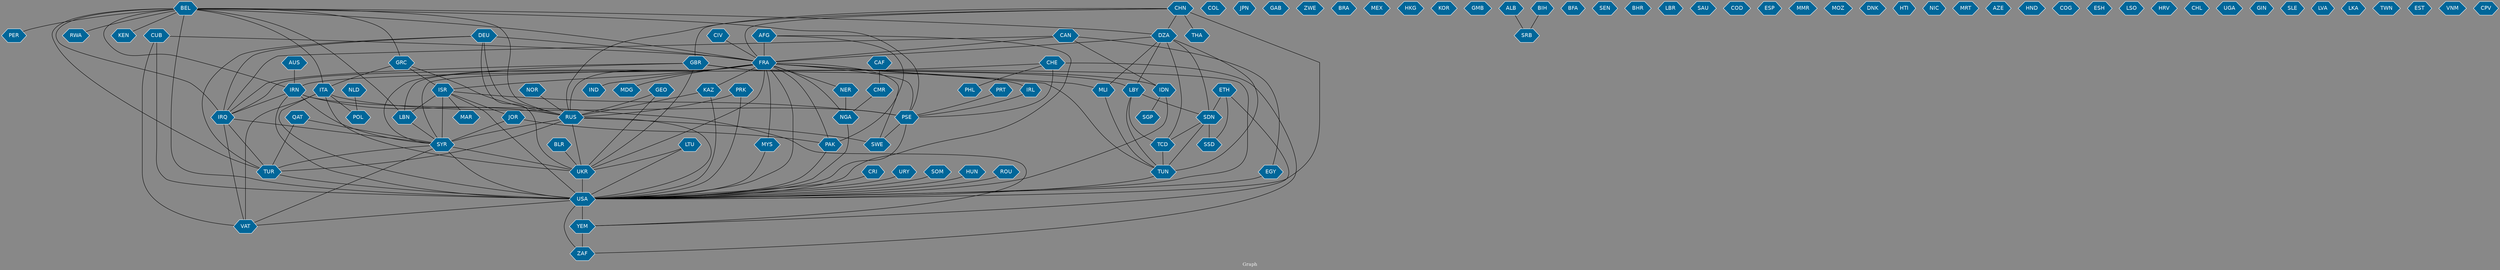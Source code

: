 // Countries together in item graph
graph {
	graph [bgcolor="#888888" fontcolor=white fontsize=12 label="Graph" outputorder=edgesfirst overlap=prism]
	node [color=white fillcolor="#006699" fontcolor=white fontname=Helvetica shape=hexagon style=filled]
	edge [arrowhead=open color=black fontcolor=white fontname=Courier fontsize=12]
		FRA [label=FRA]
		USA [label=USA]
		PRK [label=PRK]
		KEN [label=KEN]
		IRN [label=IRN]
		CRI [label=CRI]
		UKR [label=UKR]
		LBN [label=LBN]
		CHN [label=CHN]
		DZA [label=DZA]
		SYR [label=SYR]
		GRC [label=GRC]
		BEL [label=BEL]
		ISR [label=ISR]
		EGY [label=EGY]
		DEU [label=DEU]
		THA [label=THA]
		IDN [label=IDN]
		SGP [label=SGP]
		ZAF [label=ZAF]
		COL [label=COL]
		JPN [label=JPN]
		SWE [label=SWE]
		ITA [label=ITA]
		PRT [label=PRT]
		AUS [label=AUS]
		IRQ [label=IRQ]
		PSE [label=PSE]
		PAK [label=PAK]
		TUN [label=TUN]
		GAB [label=GAB]
		LBY [label=LBY]
		NGA [label=NGA]
		RUS [label=RUS]
		CIV [label=CIV]
		IND [label=IND]
		GBR [label=GBR]
		ZWE [label=ZWE]
		BRA [label=BRA]
		PER [label=PER]
		TUR [label=TUR]
		MDG [label=MDG]
		KAZ [label=KAZ]
		CUB [label=CUB]
		MYS [label=MYS]
		JOR [label=JOR]
		MEX [label=MEX]
		PHL [label=PHL]
		HKG [label=HKG]
		AFG [label=AFG]
		VAT [label=VAT]
		CAF [label=CAF]
		MLI [label=MLI]
		KOR [label=KOR]
		YEM [label=YEM]
		GMB [label=GMB]
		SRB [label=SRB]
		ALB [label=ALB]
		BFA [label=BFA]
		CMR [label=CMR]
		SEN [label=SEN]
		IRL [label=IRL]
		CHE [label=CHE]
		BHR [label=BHR]
		LBR [label=LBR]
		NER [label=NER]
		SAU [label=SAU]
		COD [label=COD]
		URY [label=URY]
		CAN [label=CAN]
		MAR [label=MAR]
		SOM [label=SOM]
		ESP [label=ESP]
		MMR [label=MMR]
		MOZ [label=MOZ]
		SDN [label=SDN]
		DNK [label=DNK]
		NOR [label=NOR]
		NLD [label=NLD]
		BLR [label=BLR]
		RWA [label=RWA]
		HTI [label=HTI]
		NIC [label=NIC]
		QAT [label=QAT]
		SSD [label=SSD]
		POL [label=POL]
		HUN [label=HUN]
		ETH [label=ETH]
		MRT [label=MRT]
		AZE [label=AZE]
		BIH [label=BIH]
		HND [label=HND]
		COG [label=COG]
		TCD [label=TCD]
		ESH [label=ESH]
		LSO [label=LSO]
		HRV [label=HRV]
		CHL [label=CHL]
		UGA [label=UGA]
		GIN [label=GIN]
		SLE [label=SLE]
		ROU [label=ROU]
		LVA [label=LVA]
		GEO [label=GEO]
		LKA [label=LKA]
		TWN [label=TWN]
		LTU [label=LTU]
		EST [label=EST]
		VNM [label=VNM]
		CPV [label=CPV]
			FRA -- IDN [weight=2]
			ETH -- SSD [weight=1]
			ALB -- SRB [weight=1]
			SYR -- TUR [weight=2]
			BEL -- RWA [weight=1]
			SYR -- VAT [weight=1]
			USA -- VAT [weight=2]
			QAT -- TUR [weight=1]
			LBY -- SDN [weight=2]
			URY -- USA [weight=2]
			LBY -- TUN [weight=1]
			CHN -- THA [weight=1]
			BIH -- SRB [weight=1]
			JOR -- SYR [weight=7]
			FRA -- IND [weight=1]
			AFG -- USA [weight=3]
			LTU -- USA [weight=1]
			CHE -- PHL [weight=1]
			BEL -- GRC [weight=3]
			BEL -- FRA [weight=2]
			FRA -- KAZ [weight=4]
			BEL -- PSE [weight=4]
			LBY -- TCD [weight=2]
			SDN -- SSD [weight=5]
			USA -- YEM [weight=10]
			ITA -- UKR [weight=2]
			ETH -- SDN [weight=1]
			TUR -- USA [weight=1]
			FRA -- MLI [weight=6]
			PRK -- USA [weight=31]
			ISR -- LBN [weight=1]
			PSE -- SWE [weight=2]
			MYS -- USA [weight=1]
			DZA -- SDN [weight=1]
			BEL -- USA [weight=6]
			NGA -- USA [weight=1]
			DEU -- RUS [weight=4]
			BEL -- KEN [weight=3]
			CHN -- USA [weight=4]
			BLR -- UKR [weight=1]
			CHN -- GBR [weight=1]
			NOR -- RUS [weight=2]
			RUS -- SYR [weight=4]
			FRA -- LBY [weight=1]
			HUN -- USA [weight=1]
			ISR -- MAR [weight=1]
			CHE -- PSE [weight=1]
			DZA -- FRA [weight=2]
			RUS -- TUR [weight=1]
			EGY -- USA [weight=2]
			DZA -- TCD [weight=1]
			YEM -- ZAF [weight=4]
			ROU -- USA [weight=1]
			GBR -- IRL [weight=1]
			KAZ -- USA [weight=1]
			DEU -- IRQ [weight=1]
			LBN -- SYR [weight=2]
			UKR -- USA [weight=7]
			GRC -- ISR [weight=2]
			PSE -- USA [weight=2]
			IRQ -- SYR [weight=3]
			CHN -- FRA [weight=1]
			BEL -- ITA [weight=3]
			CUB -- VAT [weight=2]
			CAF -- CMR [weight=1]
			IDN -- SGP [weight=8]
			GEO -- RUS [weight=1]
			IRN -- SYR [weight=2]
			BEL -- RUS [weight=1]
			IRN -- YEM [weight=2]
			DZA -- MLI [weight=1]
			GBR -- IRQ [weight=2]
			TUN -- USA [weight=1]
			GBR -- SYR [weight=1]
			CMR -- NGA [weight=1]
			CHN -- DZA [weight=1]
			GRC -- RUS [weight=2]
			IRN -- RUS [weight=2]
			FRA -- USA [weight=4]
			DEU -- FRA [weight=4]
			USA -- ZAF [weight=4]
			ISR -- PSE [weight=42]
			AFG -- FRA [weight=11]
			CAN -- EGY [weight=1]
			PAK -- USA [weight=1]
			GEO -- UKR [weight=1]
			IRN -- IRQ [weight=12]
			AUS -- IRN [weight=4]
			CAN -- IDN [weight=1]
			IRL -- PSE [weight=2]
			BEL -- PER [weight=1]
			ISR -- USA [weight=1]
			CHN -- RUS [weight=2]
			ITA -- POL [weight=1]
			CHE -- IRN [weight=1]
			SYR -- UKR [weight=1]
			DZA -- LBY [weight=1]
			FRA -- SYR [weight=5]
			LTU -- UKR [weight=1]
			SDN -- TCD [weight=1]
			BEL -- LBN [weight=2]
			SOM -- USA [weight=3]
			RUS -- UKR [weight=23]
			ITA -- USA [weight=1]
			FRA -- SWE [weight=3]
			FRA -- RUS [weight=19]
			IRN -- USA [weight=3]
			FRA -- PSE [weight=12]
			JOR -- PAK [weight=2]
			DZA -- TUN [weight=3]
			FRA -- LBN [weight=1]
			FRA -- MYS [weight=1]
			GBR -- USA [weight=3]
			BEL -- IRN [weight=1]
			FRA -- PAK [weight=1]
			ITA -- PSE [weight=1]
			CHE -- ZAF [weight=2]
			GRC -- ITA [weight=4]
			SYR -- USA [weight=1]
			DEU -- UKR [weight=4]
			ISR -- JOR [weight=1]
			CUB -- FRA [weight=4]
			KAZ -- RUS [weight=1]
			CRI -- USA [weight=2]
			ISR -- SYR [weight=6]
			IDN -- USA [weight=1]
			PRT -- PSE [weight=2]
			NER -- NGA [weight=1]
			FRA -- IRQ [weight=1]
			SDN -- TUN [weight=1]
			QAT -- SYR [weight=1]
			DEU -- TUR [weight=1]
			AFG -- PAK [weight=3]
			GBR -- UKR [weight=1]
			BEL -- IRQ [weight=4]
			CAN -- FRA [weight=1]
			ITA -- VAT [weight=4]
			BEL -- TUR [weight=1]
			RUS -- USA [weight=7]
			BEL -- DZA [weight=1]
			FRA -- MDG [weight=2]
			MLI -- TUN [weight=1]
			CUB -- USA [weight=60]
			FRA -- NGA [weight=2]
			NLD -- POL [weight=1]
			FRA -- NER [weight=1]
			FRA -- ISR [weight=6]
			CAN -- IRQ [weight=1]
			PRK -- RUS [weight=1]
			TCD -- TUN [weight=1]
			CIV -- FRA [weight=1]
			RUS -- SWE [weight=1]
			IRQ -- TUR [weight=1]
			FRA -- UKR [weight=7]
			FRA -- TUN [weight=1]
			IRQ -- VAT [weight=1]
			ETH -- YEM [weight=1]
}